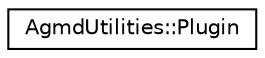 digraph "Graphical Class Hierarchy"
{
  edge [fontname="Helvetica",fontsize="10",labelfontname="Helvetica",labelfontsize="10"];
  node [fontname="Helvetica",fontsize="10",shape=record];
  rankdir="LR";
  Node1 [label="AgmdUtilities::Plugin",height=0.2,width=0.4,color="black", fillcolor="white", style="filled",URL="$class_agmd_utilities_1_1_plugin.html"];
}

